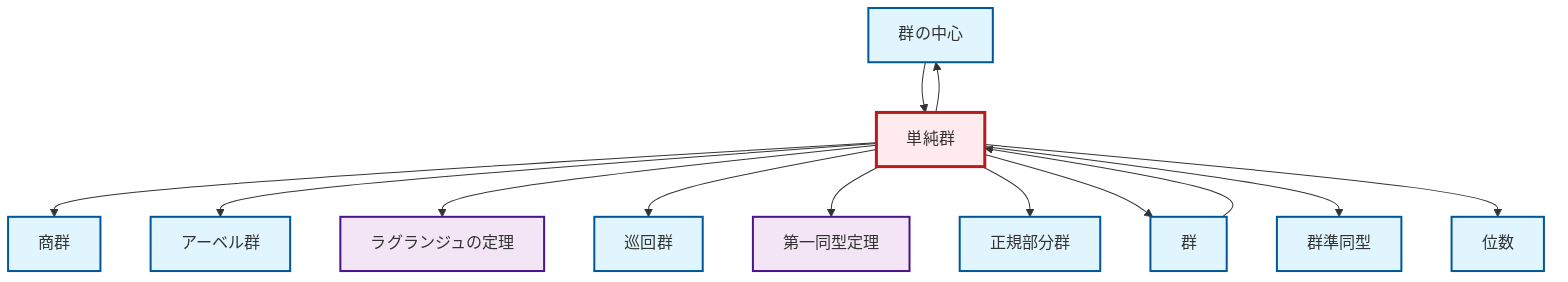 graph TD
    classDef definition fill:#e1f5fe,stroke:#01579b,stroke-width:2px
    classDef theorem fill:#f3e5f5,stroke:#4a148c,stroke-width:2px
    classDef axiom fill:#fff3e0,stroke:#e65100,stroke-width:2px
    classDef example fill:#e8f5e9,stroke:#1b5e20,stroke-width:2px
    classDef current fill:#ffebee,stroke:#b71c1c,stroke-width:3px
    def-order["位数"]:::definition
    thm-lagrange["ラグランジュの定理"]:::theorem
    def-abelian-group["アーベル群"]:::definition
    thm-first-isomorphism["第一同型定理"]:::theorem
    def-normal-subgroup["正規部分群"]:::definition
    def-center-of-group["群の中心"]:::definition
    def-homomorphism["群準同型"]:::definition
    def-cyclic-group["巡回群"]:::definition
    def-group["群"]:::definition
    def-simple-group["単純群"]:::definition
    def-quotient-group["商群"]:::definition
    def-simple-group --> def-quotient-group
    def-simple-group --> def-abelian-group
    def-simple-group --> thm-lagrange
    def-center-of-group --> def-simple-group
    def-group --> def-simple-group
    def-simple-group --> def-center-of-group
    def-simple-group --> def-cyclic-group
    def-simple-group --> thm-first-isomorphism
    def-simple-group --> def-normal-subgroup
    def-simple-group --> def-group
    def-simple-group --> def-homomorphism
    def-simple-group --> def-order
    class def-simple-group current